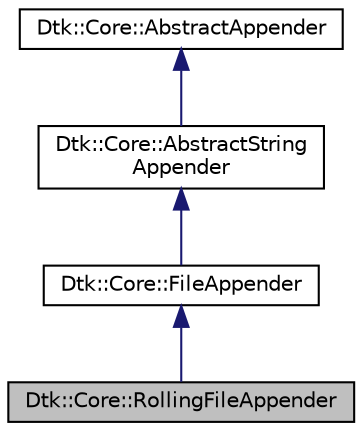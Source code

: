 digraph "Dtk::Core::RollingFileAppender"
{
  edge [fontname="Helvetica",fontsize="10",labelfontname="Helvetica",labelfontsize="10"];
  node [fontname="Helvetica",fontsize="10",shape=record];
  Node4 [label="Dtk::Core::RollingFileAppender",height=0.2,width=0.4,color="black", fillcolor="grey75", style="filled", fontcolor="black"];
  Node5 -> Node4 [dir="back",color="midnightblue",fontsize="10",style="solid",fontname="Helvetica"];
  Node5 [label="Dtk::Core::FileAppender",height=0.2,width=0.4,color="black", fillcolor="white", style="filled",URL="$class_dtk_1_1_core_1_1_file_appender.html",tooltip="Simple appender that writes the log records to the plain text file. "];
  Node6 -> Node5 [dir="back",color="midnightblue",fontsize="10",style="solid",fontname="Helvetica"];
  Node6 [label="Dtk::Core::AbstractString\lAppender",height=0.2,width=0.4,color="black", fillcolor="white", style="filled",URL="$class_dtk_1_1_core_1_1_abstract_string_appender.html",tooltip="The AbstractStringAppender class provides a convenient base for appenders working with plain text for..."];
  Node7 -> Node6 [dir="back",color="midnightblue",fontsize="10",style="solid",fontname="Helvetica"];
  Node7 [label="Dtk::Core::AbstractAppender",height=0.2,width=0.4,color="black", fillcolor="white", style="filled",URL="$class_dtk_1_1_core_1_1_abstract_appender.html",tooltip="The AbstractAppender class provides an abstract base class for writing a log entries. "];
}

